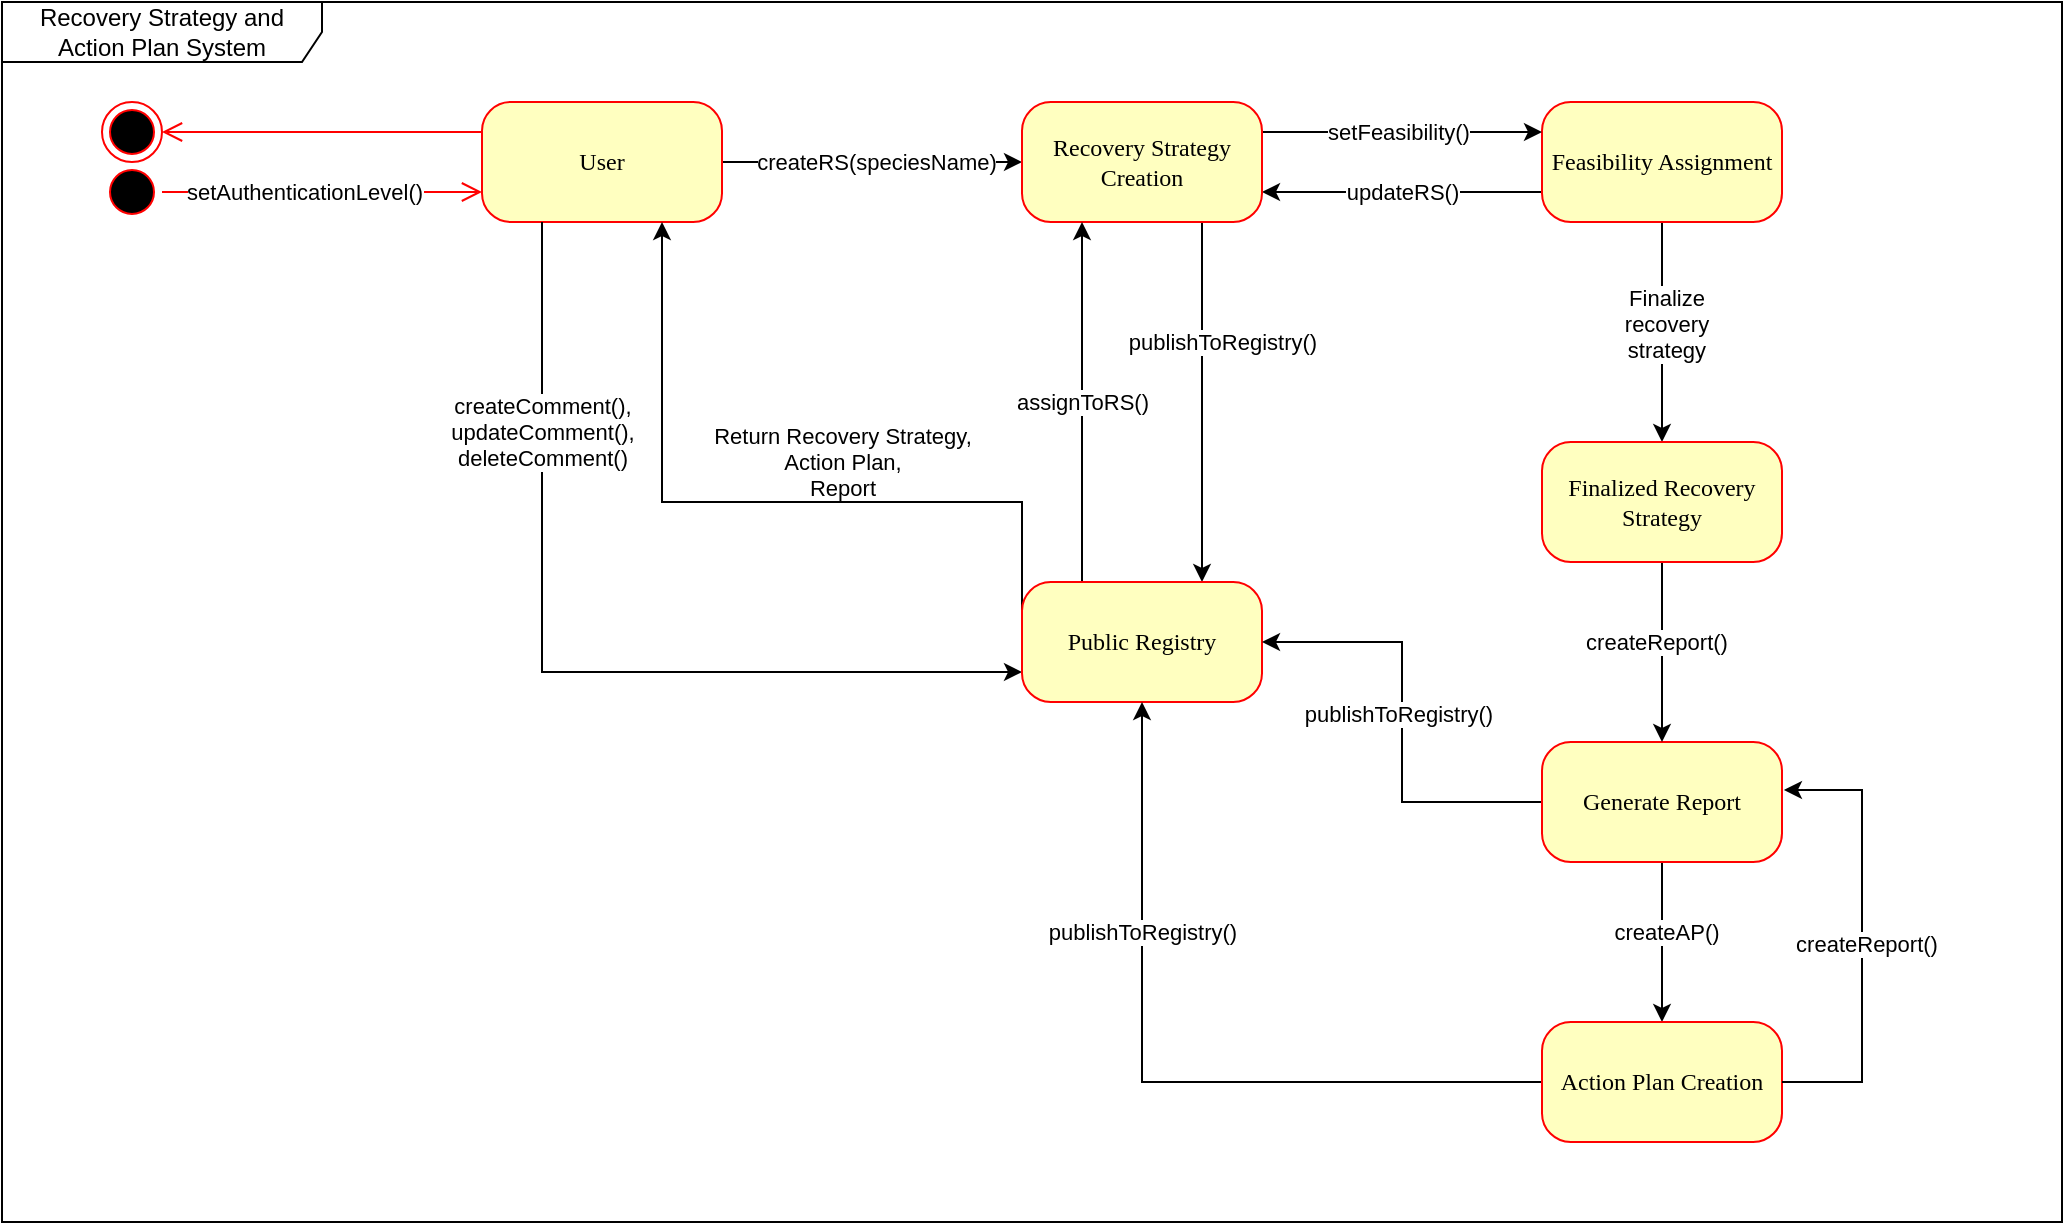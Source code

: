 <mxfile version="22.1.16" type="github">
  <diagram name="Page-1" id="58cdce13-f638-feb5-8d6f-7d28b1aa9fa0">
    <mxGraphModel dx="1337" dy="786" grid="1" gridSize="10" guides="1" tooltips="1" connect="1" arrows="1" fold="1" page="1" pageScale="1" pageWidth="1100" pageHeight="850" background="none" math="0" shadow="0">
      <root>
        <mxCell id="0" />
        <mxCell id="1" parent="0" />
        <mxCell id="382b91b5511bd0f7-1" value="" style="ellipse;html=1;shape=startState;fillColor=#000000;strokeColor=#ff0000;rounded=1;shadow=0;comic=0;labelBackgroundColor=none;fontFamily=Verdana;fontSize=12;fontColor=#000000;align=center;direction=south;" parent="1" vertex="1">
          <mxGeometry x="100" y="150" width="30" height="30" as="geometry" />
        </mxCell>
        <mxCell id="tdS7G2vVQRdkiO0Ksalw-18" style="edgeStyle=orthogonalEdgeStyle;rounded=0;orthogonalLoop=1;jettySize=auto;html=1;exitX=0.75;exitY=1;exitDx=0;exitDy=0;entryX=0.75;entryY=0;entryDx=0;entryDy=0;" edge="1" parent="1" source="382b91b5511bd0f7-7" target="382b91b5511bd0f7-9">
          <mxGeometry relative="1" as="geometry" />
        </mxCell>
        <mxCell id="tdS7G2vVQRdkiO0Ksalw-27" value="publishToRegistry()" style="edgeLabel;html=1;align=center;verticalAlign=middle;resizable=0;points=[];" vertex="1" connectable="0" parent="tdS7G2vVQRdkiO0Ksalw-18">
          <mxGeometry x="-0.145" y="1" relative="1" as="geometry">
            <mxPoint x="9" y="-17" as="offset" />
          </mxGeometry>
        </mxCell>
        <mxCell id="tdS7G2vVQRdkiO0Ksalw-25" style="edgeStyle=orthogonalEdgeStyle;rounded=0;orthogonalLoop=1;jettySize=auto;html=1;exitX=0;exitY=0.75;exitDx=0;exitDy=0;entryX=1;entryY=0.75;entryDx=0;entryDy=0;" edge="1" parent="1" source="382b91b5511bd0f7-5" target="382b91b5511bd0f7-7">
          <mxGeometry relative="1" as="geometry" />
        </mxCell>
        <mxCell id="tdS7G2vVQRdkiO0Ksalw-26" value="updateRS()" style="edgeLabel;html=1;align=center;verticalAlign=middle;resizable=0;points=[];" vertex="1" connectable="0" parent="tdS7G2vVQRdkiO0Ksalw-25">
          <mxGeometry x="0.386" y="1" relative="1" as="geometry">
            <mxPoint x="27" y="-1" as="offset" />
          </mxGeometry>
        </mxCell>
        <mxCell id="tdS7G2vVQRdkiO0Ksalw-29" style="edgeStyle=orthogonalEdgeStyle;rounded=0;orthogonalLoop=1;jettySize=auto;html=1;exitX=0.5;exitY=1;exitDx=0;exitDy=0;entryX=0.5;entryY=0;entryDx=0;entryDy=0;" edge="1" parent="1" source="382b91b5511bd0f7-5" target="tdS7G2vVQRdkiO0Ksalw-28">
          <mxGeometry relative="1" as="geometry" />
        </mxCell>
        <mxCell id="tdS7G2vVQRdkiO0Ksalw-30" value="Finalize&lt;br&gt;recovery&lt;br&gt;strategy" style="edgeLabel;html=1;align=center;verticalAlign=middle;resizable=0;points=[];" vertex="1" connectable="0" parent="tdS7G2vVQRdkiO0Ksalw-29">
          <mxGeometry x="-0.073" y="2" relative="1" as="geometry">
            <mxPoint as="offset" />
          </mxGeometry>
        </mxCell>
        <mxCell id="382b91b5511bd0f7-5" value="Feasibility Assignment" style="rounded=1;whiteSpace=wrap;html=1;arcSize=24;fillColor=#ffffc0;strokeColor=#ff0000;shadow=0;comic=0;labelBackgroundColor=none;fontFamily=Verdana;fontSize=12;fontColor=#000000;align=center;" parent="1" vertex="1">
          <mxGeometry x="820" y="120" width="120" height="60" as="geometry" />
        </mxCell>
        <mxCell id="tdS7G2vVQRdkiO0Ksalw-4" style="rounded=0;orthogonalLoop=1;jettySize=auto;html=1;exitX=1;exitY=0.5;exitDx=0;exitDy=0;entryX=0;entryY=0.5;entryDx=0;entryDy=0;" edge="1" parent="1" source="382b91b5511bd0f7-6" target="382b91b5511bd0f7-7">
          <mxGeometry relative="1" as="geometry" />
        </mxCell>
        <mxCell id="tdS7G2vVQRdkiO0Ksalw-8" value="createRS(speciesName)" style="edgeLabel;html=1;align=center;verticalAlign=middle;resizable=0;points=[];" vertex="1" connectable="0" parent="tdS7G2vVQRdkiO0Ksalw-4">
          <mxGeometry x="-0.18" y="-1" relative="1" as="geometry">
            <mxPoint x="15" y="-1" as="offset" />
          </mxGeometry>
        </mxCell>
        <mxCell id="382b91b5511bd0f7-6" value="User" style="rounded=1;whiteSpace=wrap;html=1;arcSize=24;fillColor=#ffffc0;strokeColor=#ff0000;shadow=0;comic=0;labelBackgroundColor=none;fontFamily=Verdana;fontSize=12;fontColor=#000000;align=center;" parent="1" vertex="1">
          <mxGeometry x="290" y="120" width="120" height="60" as="geometry" />
        </mxCell>
        <mxCell id="tdS7G2vVQRdkiO0Ksalw-12" style="edgeStyle=orthogonalEdgeStyle;rounded=0;orthogonalLoop=1;jettySize=auto;html=1;exitX=1;exitY=0.25;exitDx=0;exitDy=0;entryX=0;entryY=0.25;entryDx=0;entryDy=0;" edge="1" parent="1" source="382b91b5511bd0f7-7" target="382b91b5511bd0f7-5">
          <mxGeometry relative="1" as="geometry" />
        </mxCell>
        <mxCell id="tdS7G2vVQRdkiO0Ksalw-17" value="setFeasibility()" style="edgeLabel;html=1;align=center;verticalAlign=middle;resizable=0;points=[];" vertex="1" connectable="0" parent="tdS7G2vVQRdkiO0Ksalw-12">
          <mxGeometry x="-0.22" y="1" relative="1" as="geometry">
            <mxPoint x="13" y="1" as="offset" />
          </mxGeometry>
        </mxCell>
        <mxCell id="382b91b5511bd0f7-7" value="Recovery Strategy&lt;br&gt;Creation" style="rounded=1;whiteSpace=wrap;html=1;arcSize=24;fillColor=#ffffc0;strokeColor=#ff0000;shadow=0;comic=0;labelBackgroundColor=none;fontFamily=Verdana;fontSize=12;fontColor=#000000;align=center;" parent="1" vertex="1">
          <mxGeometry x="560" y="120" width="120" height="60" as="geometry" />
        </mxCell>
        <mxCell id="tdS7G2vVQRdkiO0Ksalw-21" style="edgeStyle=orthogonalEdgeStyle;rounded=0;orthogonalLoop=1;jettySize=auto;html=1;exitX=0.25;exitY=1;exitDx=0;exitDy=0;entryX=0;entryY=0.75;entryDx=0;entryDy=0;" edge="1" parent="1" source="382b91b5511bd0f7-6" target="382b91b5511bd0f7-9">
          <mxGeometry relative="1" as="geometry" />
        </mxCell>
        <mxCell id="tdS7G2vVQRdkiO0Ksalw-23" value="createComment(), &lt;br&gt;updateComment(), &lt;br&gt;deleteComment()" style="edgeLabel;html=1;align=center;verticalAlign=middle;resizable=0;points=[];" vertex="1" connectable="0" parent="tdS7G2vVQRdkiO0Ksalw-21">
          <mxGeometry x="0.1" y="2" relative="1" as="geometry">
            <mxPoint x="-31" y="-118" as="offset" />
          </mxGeometry>
        </mxCell>
        <mxCell id="tdS7G2vVQRdkiO0Ksalw-46" style="edgeStyle=orthogonalEdgeStyle;rounded=0;orthogonalLoop=1;jettySize=auto;html=1;exitX=0.25;exitY=0;exitDx=0;exitDy=0;entryX=0.25;entryY=1;entryDx=0;entryDy=0;" edge="1" parent="1" source="382b91b5511bd0f7-9" target="382b91b5511bd0f7-7">
          <mxGeometry relative="1" as="geometry" />
        </mxCell>
        <mxCell id="tdS7G2vVQRdkiO0Ksalw-47" value="assignToRS()" style="edgeLabel;html=1;align=center;verticalAlign=middle;resizable=0;points=[];" vertex="1" connectable="0" parent="tdS7G2vVQRdkiO0Ksalw-46">
          <mxGeometry x="0.556" relative="1" as="geometry">
            <mxPoint y="50" as="offset" />
          </mxGeometry>
        </mxCell>
        <mxCell id="tdS7G2vVQRdkiO0Ksalw-48" style="edgeStyle=orthogonalEdgeStyle;rounded=0;orthogonalLoop=1;jettySize=auto;html=1;exitX=0;exitY=0.25;exitDx=0;exitDy=0;entryX=0.75;entryY=1;entryDx=0;entryDy=0;" edge="1" parent="1" source="382b91b5511bd0f7-9" target="382b91b5511bd0f7-6">
          <mxGeometry relative="1" as="geometry">
            <Array as="points">
              <mxPoint x="560" y="320" />
              <mxPoint x="380" y="320" />
            </Array>
          </mxGeometry>
        </mxCell>
        <mxCell id="tdS7G2vVQRdkiO0Ksalw-49" value="Return Recovery Strategy, &lt;br&gt;Action Plan,&lt;br&gt;Report" style="edgeLabel;html=1;align=center;verticalAlign=middle;resizable=0;points=[];labelBackgroundColor=none;" vertex="1" connectable="0" parent="tdS7G2vVQRdkiO0Ksalw-48">
          <mxGeometry x="-0.173" y="3" relative="1" as="geometry">
            <mxPoint x="10" y="-23" as="offset" />
          </mxGeometry>
        </mxCell>
        <mxCell id="382b91b5511bd0f7-9" value="Public Registry" style="rounded=1;whiteSpace=wrap;html=1;arcSize=24;fillColor=#ffffc0;strokeColor=#ff0000;shadow=0;comic=0;labelBackgroundColor=none;fontFamily=Verdana;fontSize=12;fontColor=#000000;align=center;" parent="1" vertex="1">
          <mxGeometry x="560" y="360" width="120" height="60" as="geometry" />
        </mxCell>
        <mxCell id="tdS7G2vVQRdkiO0Ksalw-34" style="edgeStyle=orthogonalEdgeStyle;rounded=0;orthogonalLoop=1;jettySize=auto;html=1;exitX=0.5;exitY=1;exitDx=0;exitDy=0;entryX=0.5;entryY=0;entryDx=0;entryDy=0;" edge="1" parent="1" source="382b91b5511bd0f7-10" target="tdS7G2vVQRdkiO0Ksalw-33">
          <mxGeometry relative="1" as="geometry" />
        </mxCell>
        <mxCell id="tdS7G2vVQRdkiO0Ksalw-35" value="createAP()" style="edgeLabel;html=1;align=center;verticalAlign=middle;resizable=0;points=[];" vertex="1" connectable="0" parent="tdS7G2vVQRdkiO0Ksalw-34">
          <mxGeometry x="-0.133" y="2" relative="1" as="geometry">
            <mxPoint as="offset" />
          </mxGeometry>
        </mxCell>
        <mxCell id="tdS7G2vVQRdkiO0Ksalw-38" style="edgeStyle=orthogonalEdgeStyle;rounded=0;orthogonalLoop=1;jettySize=auto;html=1;exitX=0;exitY=0.5;exitDx=0;exitDy=0;entryX=1;entryY=0.5;entryDx=0;entryDy=0;" edge="1" parent="1" source="382b91b5511bd0f7-10" target="382b91b5511bd0f7-9">
          <mxGeometry relative="1" as="geometry" />
        </mxCell>
        <mxCell id="tdS7G2vVQRdkiO0Ksalw-39" value="publishToRegistry()" style="edgeLabel;html=1;align=center;verticalAlign=middle;resizable=0;points=[];" vertex="1" connectable="0" parent="tdS7G2vVQRdkiO0Ksalw-38">
          <mxGeometry x="0.035" y="2" relative="1" as="geometry">
            <mxPoint as="offset" />
          </mxGeometry>
        </mxCell>
        <mxCell id="382b91b5511bd0f7-10" value="Generate Report" style="rounded=1;whiteSpace=wrap;html=1;arcSize=24;fillColor=#ffffc0;strokeColor=#ff0000;shadow=0;comic=0;labelBackgroundColor=none;fontFamily=Verdana;fontSize=12;fontColor=#000000;align=center;" parent="1" vertex="1">
          <mxGeometry x="820" y="440" width="120" height="60" as="geometry" />
        </mxCell>
        <mxCell id="2a3bc250acf0617d-9" style="edgeStyle=orthogonalEdgeStyle;html=1;labelBackgroundColor=none;endArrow=open;endSize=8;strokeColor=#ff0000;fontFamily=Verdana;fontSize=12;align=left;entryX=0;entryY=0.75;entryDx=0;entryDy=0;" parent="1" source="382b91b5511bd0f7-1" target="382b91b5511bd0f7-6" edge="1">
          <mxGeometry relative="1" as="geometry" />
        </mxCell>
        <mxCell id="tdS7G2vVQRdkiO0Ksalw-1" value="setAuthenticationLevel()" style="edgeLabel;html=1;align=center;verticalAlign=middle;resizable=0;points=[];" vertex="1" connectable="0" parent="2a3bc250acf0617d-9">
          <mxGeometry x="-0.262" y="2" relative="1" as="geometry">
            <mxPoint x="12" y="2" as="offset" />
          </mxGeometry>
        </mxCell>
        <mxCell id="tdS7G2vVQRdkiO0Ksalw-31" style="edgeStyle=orthogonalEdgeStyle;rounded=0;orthogonalLoop=1;jettySize=auto;html=1;exitX=0.5;exitY=1;exitDx=0;exitDy=0;entryX=0.5;entryY=0;entryDx=0;entryDy=0;" edge="1" parent="1" source="tdS7G2vVQRdkiO0Ksalw-28" target="382b91b5511bd0f7-10">
          <mxGeometry relative="1" as="geometry" />
        </mxCell>
        <mxCell id="tdS7G2vVQRdkiO0Ksalw-32" value="createReport()" style="edgeLabel;html=1;align=center;verticalAlign=middle;resizable=0;points=[];" vertex="1" connectable="0" parent="tdS7G2vVQRdkiO0Ksalw-31">
          <mxGeometry x="-0.127" y="-3" relative="1" as="geometry">
            <mxPoint as="offset" />
          </mxGeometry>
        </mxCell>
        <mxCell id="tdS7G2vVQRdkiO0Ksalw-28" value="Finalized Recovery Strategy" style="rounded=1;whiteSpace=wrap;html=1;arcSize=24;fillColor=#ffffc0;strokeColor=#ff0000;shadow=0;comic=0;labelBackgroundColor=none;fontFamily=Verdana;fontSize=12;fontColor=#000000;align=center;" vertex="1" parent="1">
          <mxGeometry x="820" y="290" width="120" height="60" as="geometry" />
        </mxCell>
        <mxCell id="tdS7G2vVQRdkiO0Ksalw-36" style="edgeStyle=orthogonalEdgeStyle;rounded=0;orthogonalLoop=1;jettySize=auto;html=1;exitX=0;exitY=0.5;exitDx=0;exitDy=0;entryX=0.5;entryY=1;entryDx=0;entryDy=0;" edge="1" parent="1" source="tdS7G2vVQRdkiO0Ksalw-33" target="382b91b5511bd0f7-9">
          <mxGeometry relative="1" as="geometry" />
        </mxCell>
        <mxCell id="tdS7G2vVQRdkiO0Ksalw-37" value="publishToRegistry()" style="edgeLabel;html=1;align=center;verticalAlign=middle;resizable=0;points=[];" vertex="1" connectable="0" parent="tdS7G2vVQRdkiO0Ksalw-36">
          <mxGeometry x="0.413" relative="1" as="geometry">
            <mxPoint as="offset" />
          </mxGeometry>
        </mxCell>
        <mxCell id="tdS7G2vVQRdkiO0Ksalw-33" value="Action Plan Creation" style="rounded=1;whiteSpace=wrap;html=1;arcSize=24;fillColor=#ffffc0;strokeColor=#ff0000;shadow=0;comic=0;labelBackgroundColor=none;fontFamily=Verdana;fontSize=12;fontColor=#000000;align=center;" vertex="1" parent="1">
          <mxGeometry x="820" y="580" width="120" height="60" as="geometry" />
        </mxCell>
        <mxCell id="tdS7G2vVQRdkiO0Ksalw-40" style="edgeStyle=orthogonalEdgeStyle;rounded=0;orthogonalLoop=1;jettySize=auto;html=1;exitX=1;exitY=0.5;exitDx=0;exitDy=0;entryX=1.008;entryY=0.4;entryDx=0;entryDy=0;entryPerimeter=0;" edge="1" parent="1" source="tdS7G2vVQRdkiO0Ksalw-33" target="382b91b5511bd0f7-10">
          <mxGeometry relative="1" as="geometry">
            <Array as="points">
              <mxPoint x="980" y="610" />
              <mxPoint x="980" y="464" />
            </Array>
          </mxGeometry>
        </mxCell>
        <mxCell id="tdS7G2vVQRdkiO0Ksalw-41" value="createReport()" style="edgeLabel;html=1;align=center;verticalAlign=middle;resizable=0;points=[];" vertex="1" connectable="0" parent="tdS7G2vVQRdkiO0Ksalw-40">
          <mxGeometry x="-0.031" y="-2" relative="1" as="geometry">
            <mxPoint as="offset" />
          </mxGeometry>
        </mxCell>
        <mxCell id="tdS7G2vVQRdkiO0Ksalw-51" value="" style="ellipse;html=1;shape=endState;fillColor=#000000;strokeColor=#ff0000;" vertex="1" parent="1">
          <mxGeometry x="100" y="120" width="30" height="30" as="geometry" />
        </mxCell>
        <mxCell id="tdS7G2vVQRdkiO0Ksalw-52" style="edgeStyle=orthogonalEdgeStyle;html=1;labelBackgroundColor=none;endArrow=open;endSize=8;strokeColor=#ff0000;fontFamily=Verdana;fontSize=12;align=left;entryX=1;entryY=0.5;entryDx=0;entryDy=0;exitX=0;exitY=0.25;exitDx=0;exitDy=0;" edge="1" parent="1" source="382b91b5511bd0f7-6" target="tdS7G2vVQRdkiO0Ksalw-51">
          <mxGeometry relative="1" as="geometry">
            <mxPoint x="150" y="230" as="sourcePoint" />
            <mxPoint x="310" y="230" as="targetPoint" />
          </mxGeometry>
        </mxCell>
        <mxCell id="tdS7G2vVQRdkiO0Ksalw-54" value="Recovery Strategy and Action Plan System" style="shape=umlFrame;whiteSpace=wrap;html=1;pointerEvents=0;recursiveResize=0;container=1;collapsible=0;width=160;" vertex="1" parent="1">
          <mxGeometry x="50" y="70" width="1030" height="610" as="geometry" />
        </mxCell>
      </root>
    </mxGraphModel>
  </diagram>
</mxfile>
